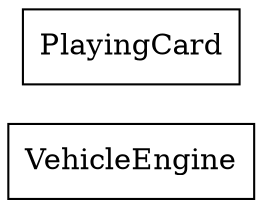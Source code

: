 strict digraph class_diagram {
  rankdir=LR;
  VehicleEngine[
    label="VehicleEngine",
    URL="VehicleEngine.html",
    tooltip="com.idescn.games.VehicleEngine",
    shape="record"
  ];
  PlayingCard[
    label="PlayingCard",
    URL="PlayingCard.html",
    tooltip="com.idescn.games.PlayingCard",
    shape="record"
  ];
}
